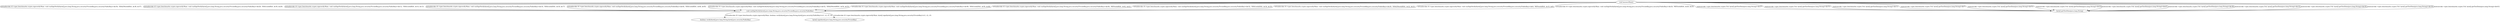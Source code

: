 digraph g {
1[label="void runSignVerify(byte[],java.lang.String,java.security.PrivateKey,java.security.PublicKey)"]
2[label="byte[] getTestData(java.lang.String)"]
4[label="boolean verify(byte[],java.lang.String,byte[],java.security.PublicKey)"]
0[label="void harnessMain()"]
3[label="byte[] sign(byte[],java.lang.String,java.security.PrivateKey)"]
0->1[label="virtualinvoke r0.<spec.benchmarks.crypto.signverify.Main: void runSignVerify(byte[],java.lang.String,java.security.PrivateKey,java.security.PublicKey)>($r36, 'SHA256withRSA', $r38, $r37)"]
0->1[label="virtualinvoke r0.<spec.benchmarks.crypto.signverify.Main: void runSignVerify(byte[],java.lang.String,java.security.PrivateKey,java.security.PublicKey)>($r28, 'SHA1withRSA', $r30, $r29)"]
0->1[label="virtualinvoke r0.<spec.benchmarks.crypto.signverify.Main: void runSignVerify(byte[],java.lang.String,java.security.PrivateKey,java.security.PublicKey)>($r12, 'SHA1withRSA', $r14, $r13)"]
0->1[label="virtualinvoke r0.<spec.benchmarks.crypto.signverify.Main: void runSignVerify(byte[],java.lang.String,java.security.PrivateKey,java.security.PublicKey)>($r16, 'SHA1withDSA', $r18, $r17)"]
0->1[label="virtualinvoke r0.<spec.benchmarks.crypto.signverify.Main: void runSignVerify(byte[],java.lang.String,java.security.PrivateKey,java.security.PublicKey)>($r44, 'SHA1withRSA', $r46, $r45)"]
0->1[label="virtualinvoke r0.<spec.benchmarks.crypto.signverify.Main: void runSignVerify(byte[],java.lang.String,java.security.PrivateKey,java.security.PublicKey)>($r52, 'SHA256withRSA', $r54, $r53)"]
0->1[label="virtualinvoke r0.<spec.benchmarks.crypto.signverify.Main: void runSignVerify(byte[],java.lang.String,java.security.PrivateKey,java.security.PublicKey)>($r48, 'SHA1withDSA', $r50, $r49)"]
0->1[label="virtualinvoke r0.<spec.benchmarks.crypto.signverify.Main: void runSignVerify(byte[],java.lang.String,java.security.PrivateKey,java.security.PublicKey)>($r40, 'MD5withRSA', $r42, $r41)"]
0->1[label="virtualinvoke r0.<spec.benchmarks.crypto.signverify.Main: void runSignVerify(byte[],java.lang.String,java.security.PrivateKey,java.security.PublicKey)>($r32, 'SHA1withDSA', $r34, $r33)"]
0->1[label="virtualinvoke r0.<spec.benchmarks.crypto.signverify.Main: void runSignVerify(byte[],java.lang.String,java.security.PrivateKey,java.security.PublicKey)>($r20, 'SHA256withRSA', $r22, $r21)"]
0->1[label="virtualinvoke r0.<spec.benchmarks.crypto.signverify.Main: void runSignVerify(byte[],java.lang.String,java.security.PrivateKey,java.security.PublicKey)>($r8, 'MD5withRSA', $r10, $r9)"]
0->1[label="virtualinvoke r0.<spec.benchmarks.crypto.signverify.Main: void runSignVerify(byte[],java.lang.String,java.security.PrivateKey,java.security.PublicKey)>($r24, 'MD5withRSA', $r26, $r25)"]
0->2[label="staticinvoke <spec.benchmarks.crypto.Util: byte[] getTestData(java.lang.String)>($r27)"]
0->2[label="staticinvoke <spec.benchmarks.crypto.Util: byte[] getTestData(java.lang.String)>($r31)"]
0->2[label="staticinvoke <spec.benchmarks.crypto.Util: byte[] getTestData(java.lang.String)>($r11)"]
0->2[label="staticinvoke <spec.benchmarks.crypto.Util: byte[] getTestData(java.lang.String)>($r7)"]
0->2[label="staticinvoke <spec.benchmarks.crypto.Util: byte[] getTestData(java.lang.String)>($r51)"]
0->2[label="staticinvoke <spec.benchmarks.crypto.Util: byte[] getTestData(java.lang.String)>($r23)"]
0->2[label="staticinvoke <spec.benchmarks.crypto.Util: byte[] getTestData(java.lang.String)>($r47)"]
0->2[label="staticinvoke <spec.benchmarks.crypto.Util: byte[] getTestData(java.lang.String)>($r39)"]
0->2[label="staticinvoke <spec.benchmarks.crypto.Util: byte[] getTestData(java.lang.String)>($r15)"]
0->2[label="staticinvoke <spec.benchmarks.crypto.Util: byte[] getTestData(java.lang.String)>($r35)"]
0->2[label="staticinvoke <spec.benchmarks.crypto.Util: byte[] getTestData(java.lang.String)>($r19)"]
0->2[label="staticinvoke <spec.benchmarks.crypto.Util: byte[] getTestData(java.lang.String)>($r43)"]
1->3[label="virtualinvoke r0.<spec.benchmarks.crypto.signverify.Main: byte[] sign(byte[],java.lang.String,java.security.PrivateKey)>(r1, r2, r3)"]
1->4[label="virtualinvoke r0.<spec.benchmarks.crypto.signverify.Main: boolean verify(byte[],java.lang.String,byte[],java.security.PublicKey)>(r1, r2, r5, r4)"]
}